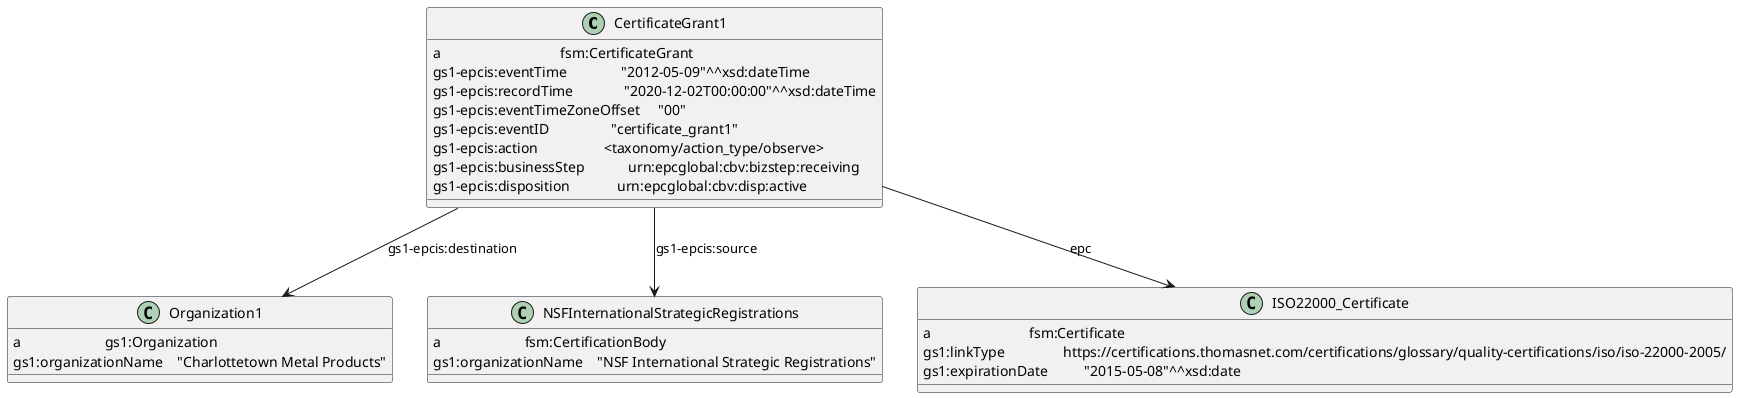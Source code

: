@startuml
class CertificateGrant1 {
    a                                 fsm:CertificateGrant
    gs1-epcis:eventTime               "2012-05-09"^^xsd:dateTime
    gs1-epcis:recordTime              "2020-12-02T00:00:00"^^xsd:dateTime
    gs1-epcis:eventTimeZoneOffset     "00"
    gs1-epcis:eventID                 "certificate_grant1"
    gs1-epcis:action                  <taxonomy/action_type/observe>
    gs1-epcis:businessStep            urn:epcglobal:cbv:bizstep:receiving
    gs1-epcis:disposition             urn:epcglobal:cbv:disp:active 
}

class Organization1 {
    a                       gs1:Organization
    gs1:organizationName    "Charlottetown Metal Products"
}


class NSFInternationalStrategicRegistrations {
    a                       fsm:CertificationBody
    gs1:organizationName    "NSF International Strategic Registrations"
}

class ISO22000_Certificate {
    a                           fsm:Certificate
    gs1:linkType                https://certifications.thomasnet.com/certifications/glossary/quality-certifications/iso/iso-22000-2005/ 
    gs1:expirationDate          "2015-05-08"^^xsd:date
}

CertificateGrant1 --> Organization1 : gs1-epcis:destination
CertificateGrant1 --> NSFInternationalStrategicRegistrations : gs1-epcis:source
CertificateGrant1 --> ISO22000_Certificate : epc



@enduml